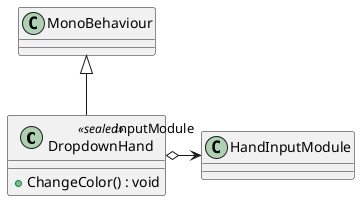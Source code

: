 @startuml
class DropdownHand <<sealed>> {
    + ChangeColor() : void
}
MonoBehaviour <|-- DropdownHand
DropdownHand o-> "inputModule" HandInputModule
@enduml
